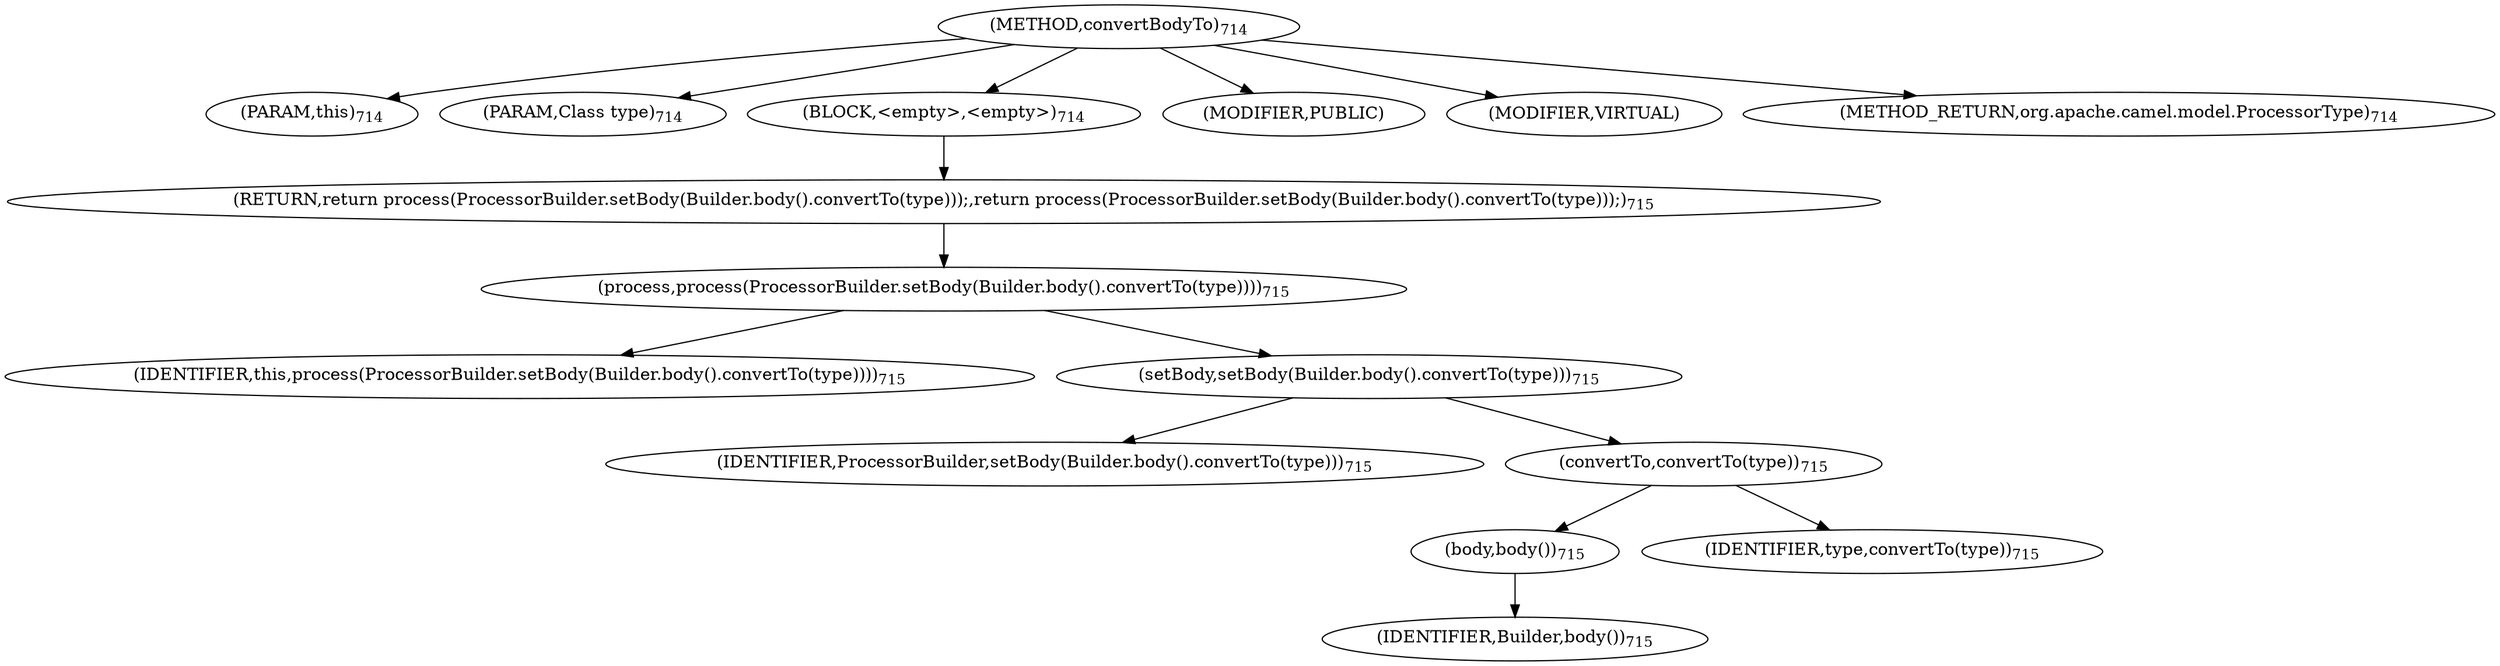 digraph "convertBodyTo" {  
"1394" [label = <(METHOD,convertBodyTo)<SUB>714</SUB>> ]
"203" [label = <(PARAM,this)<SUB>714</SUB>> ]
"1395" [label = <(PARAM,Class type)<SUB>714</SUB>> ]
"1396" [label = <(BLOCK,&lt;empty&gt;,&lt;empty&gt;)<SUB>714</SUB>> ]
"1397" [label = <(RETURN,return process(ProcessorBuilder.setBody(Builder.body().convertTo(type)));,return process(ProcessorBuilder.setBody(Builder.body().convertTo(type)));)<SUB>715</SUB>> ]
"1398" [label = <(process,process(ProcessorBuilder.setBody(Builder.body().convertTo(type))))<SUB>715</SUB>> ]
"202" [label = <(IDENTIFIER,this,process(ProcessorBuilder.setBody(Builder.body().convertTo(type))))<SUB>715</SUB>> ]
"1399" [label = <(setBody,setBody(Builder.body().convertTo(type)))<SUB>715</SUB>> ]
"1400" [label = <(IDENTIFIER,ProcessorBuilder,setBody(Builder.body().convertTo(type)))<SUB>715</SUB>> ]
"1401" [label = <(convertTo,convertTo(type))<SUB>715</SUB>> ]
"1402" [label = <(body,body())<SUB>715</SUB>> ]
"1403" [label = <(IDENTIFIER,Builder,body())<SUB>715</SUB>> ]
"1404" [label = <(IDENTIFIER,type,convertTo(type))<SUB>715</SUB>> ]
"1405" [label = <(MODIFIER,PUBLIC)> ]
"1406" [label = <(MODIFIER,VIRTUAL)> ]
"1407" [label = <(METHOD_RETURN,org.apache.camel.model.ProcessorType)<SUB>714</SUB>> ]
  "1394" -> "203" 
  "1394" -> "1395" 
  "1394" -> "1396" 
  "1394" -> "1405" 
  "1394" -> "1406" 
  "1394" -> "1407" 
  "1396" -> "1397" 
  "1397" -> "1398" 
  "1398" -> "202" 
  "1398" -> "1399" 
  "1399" -> "1400" 
  "1399" -> "1401" 
  "1401" -> "1402" 
  "1401" -> "1404" 
  "1402" -> "1403" 
}
